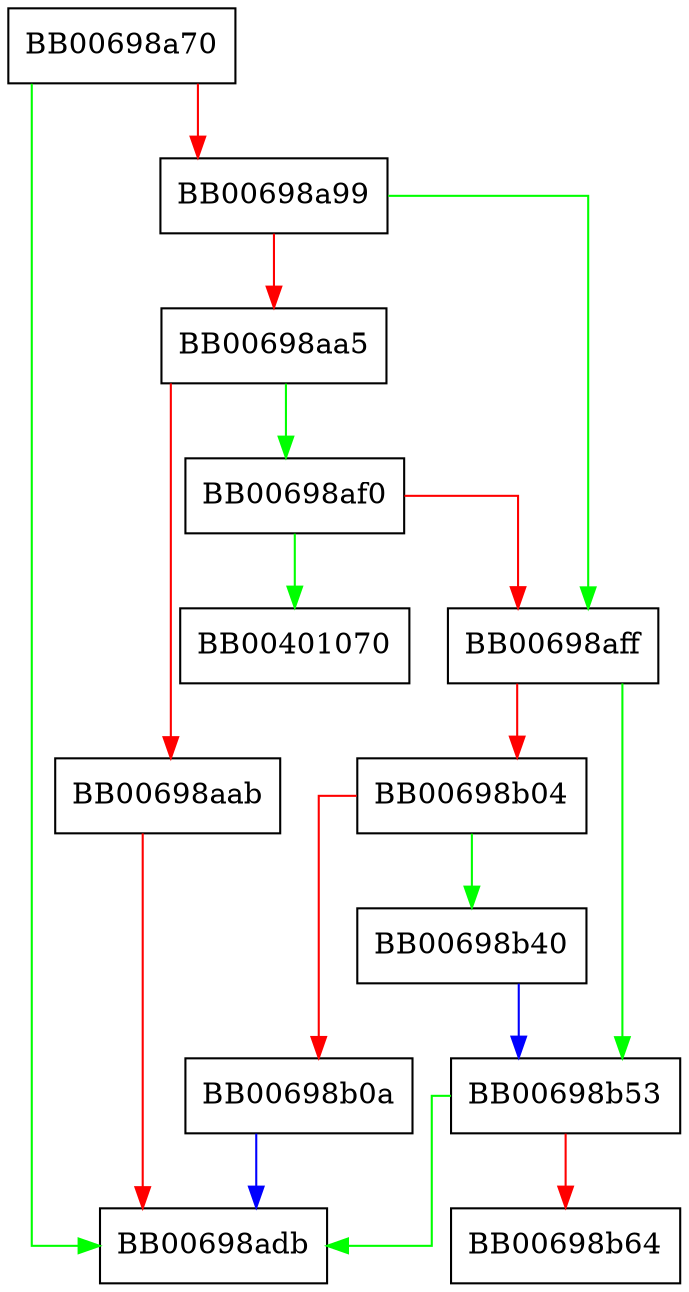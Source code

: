 digraph ossl_aes_gcm_siv_dinit {
  node [shape="box"];
  graph [splines=ortho];
  BB00698a70 -> BB00698adb [color="green"];
  BB00698a70 -> BB00698a99 [color="red"];
  BB00698a99 -> BB00698aff [color="green"];
  BB00698a99 -> BB00698aa5 [color="red"];
  BB00698aa5 -> BB00698af0 [color="green"];
  BB00698aa5 -> BB00698aab [color="red"];
  BB00698aab -> BB00698adb [color="red"];
  BB00698af0 -> BB00401070 [color="green"];
  BB00698af0 -> BB00698aff [color="red"];
  BB00698aff -> BB00698b53 [color="green"];
  BB00698aff -> BB00698b04 [color="red"];
  BB00698b04 -> BB00698b40 [color="green"];
  BB00698b04 -> BB00698b0a [color="red"];
  BB00698b0a -> BB00698adb [color="blue"];
  BB00698b40 -> BB00698b53 [color="blue"];
  BB00698b53 -> BB00698adb [color="green"];
  BB00698b53 -> BB00698b64 [color="red"];
}
